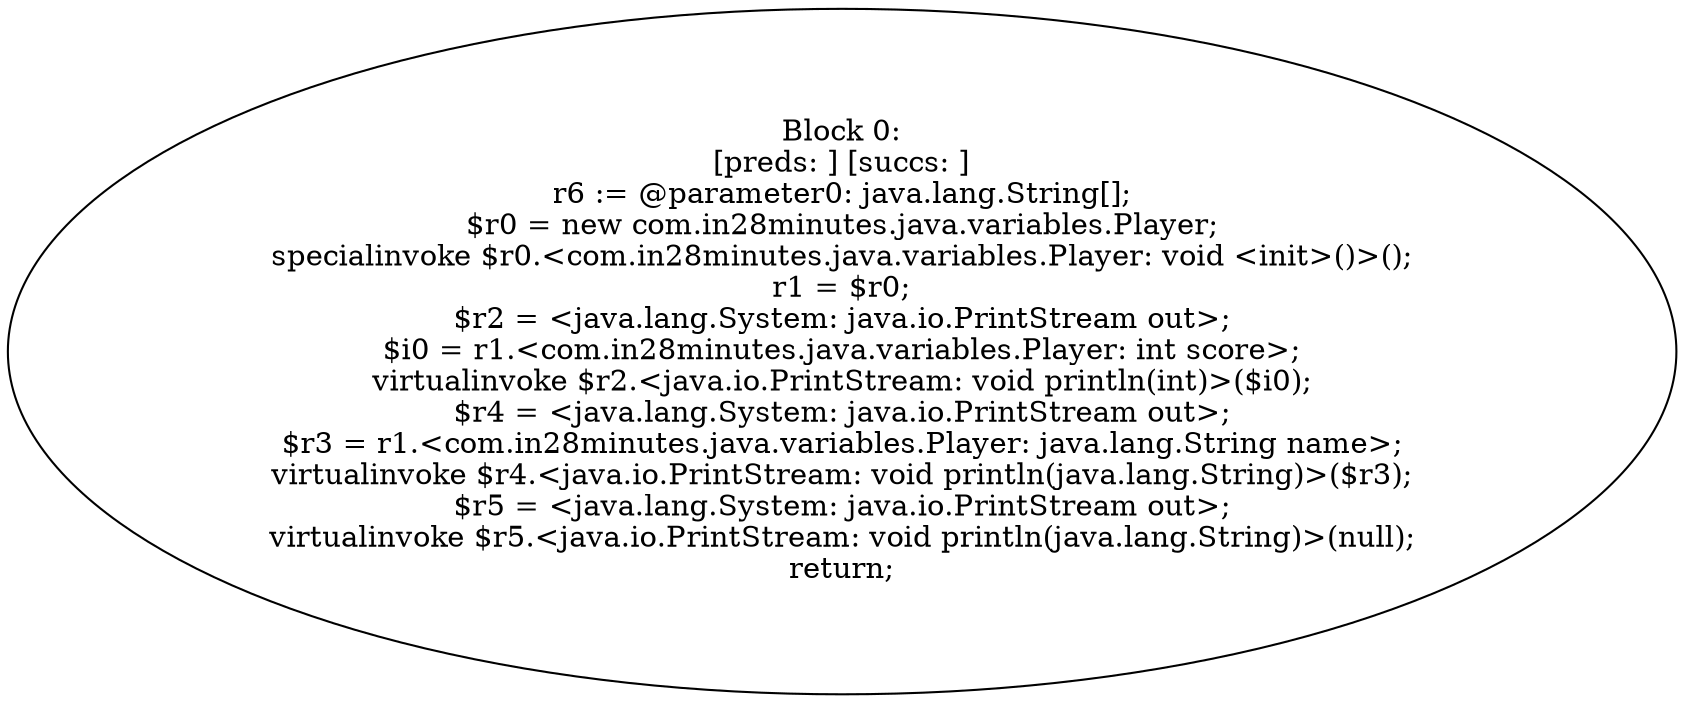 digraph "unitGraph" {
    "Block 0:
[preds: ] [succs: ]
r6 := @parameter0: java.lang.String[];
$r0 = new com.in28minutes.java.variables.Player;
specialinvoke $r0.<com.in28minutes.java.variables.Player: void <init>()>();
r1 = $r0;
$r2 = <java.lang.System: java.io.PrintStream out>;
$i0 = r1.<com.in28minutes.java.variables.Player: int score>;
virtualinvoke $r2.<java.io.PrintStream: void println(int)>($i0);
$r4 = <java.lang.System: java.io.PrintStream out>;
$r3 = r1.<com.in28minutes.java.variables.Player: java.lang.String name>;
virtualinvoke $r4.<java.io.PrintStream: void println(java.lang.String)>($r3);
$r5 = <java.lang.System: java.io.PrintStream out>;
virtualinvoke $r5.<java.io.PrintStream: void println(java.lang.String)>(null);
return;
"
}
